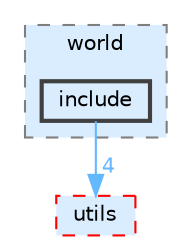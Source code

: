 digraph "lib/core/world/include"
{
 // LATEX_PDF_SIZE
  bgcolor="transparent";
  edge [fontname=Helvetica,fontsize=10,labelfontname=Helvetica,labelfontsize=10];
  node [fontname=Helvetica,fontsize=10,shape=box,height=0.2,width=0.4];
  compound=true
  subgraph clusterdir_7eff1fcf245d21a0d58aab4335d9982c {
    graph [ bgcolor="#daedff", pencolor="grey50", label="world", fontname=Helvetica,fontsize=10 style="filled,dashed", URL="dir_7eff1fcf245d21a0d58aab4335d9982c.html",tooltip=""]
  dir_08c26d997c7cae82881026b21a87614d [label="include", fillcolor="#daedff", color="grey25", style="filled,bold", URL="dir_08c26d997c7cae82881026b21a87614d.html",tooltip=""];
  }
  dir_7424ed62543de5b0130e05639ffdcfce [label="utils", fillcolor="#daedff", color="red", style="filled,dashed", URL="dir_7424ed62543de5b0130e05639ffdcfce.html",tooltip=""];
  dir_08c26d997c7cae82881026b21a87614d->dir_7424ed62543de5b0130e05639ffdcfce [headlabel="4", labeldistance=1.5 headhref="dir_000012_000025.html" color="steelblue1" fontcolor="steelblue1"];
}
